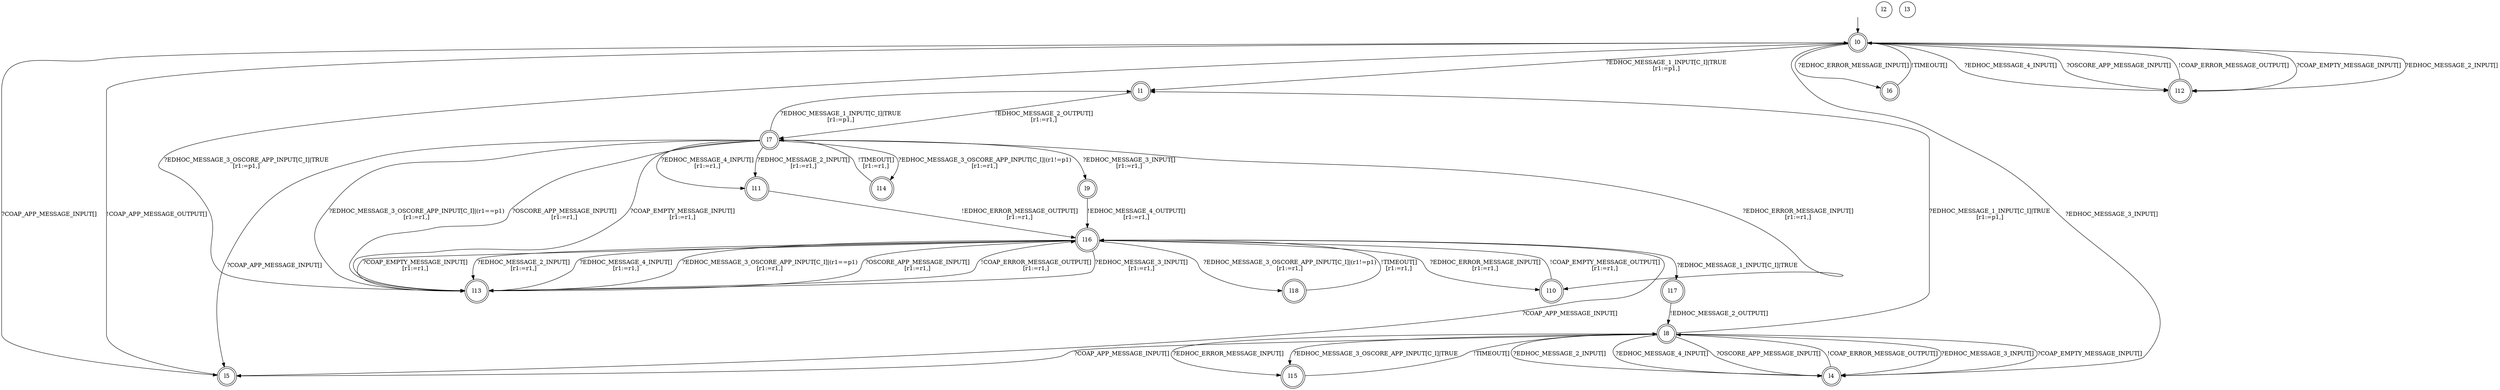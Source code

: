 digraph RA {
"" [shape=none,label=<>]
"l0" [shape=doublecircle]
"l1" [shape=doublecircle]
"l2" [shape=circle]
"l3" [shape=circle]
"l4" [shape=doublecircle]
"l5" [shape=doublecircle]
"l6" [shape=doublecircle]
"l7" [shape=doublecircle]
"l8" [shape=doublecircle]
"l9" [shape=doublecircle]
"l10" [shape=doublecircle]
"l11" [shape=doublecircle]
"l12" [shape=doublecircle]
"l13" [shape=doublecircle]
"l14" [shape=doublecircle]
"l15" [shape=doublecircle]
"l16" [shape=doublecircle]
"l17" [shape=doublecircle]
"l18" [shape=doublecircle]
"" -> "l0"
"l0" -> "l1" [label=<?EDHOC_MESSAGE_1_INPUT[C_I]|TRUE<BR />[r1:=p1,]>]
"l0" -> "l4" [label=<?EDHOC_MESSAGE_3_INPUT[]>]
"l0" -> "l5" [label=<?COAP_APP_MESSAGE_INPUT[]>]
"l0" -> "l6" [label=<?EDHOC_ERROR_MESSAGE_INPUT[]>]
"l0" -> "l12" [label=<?COAP_EMPTY_MESSAGE_INPUT[]>]
"l0" -> "l12" [label=<?EDHOC_MESSAGE_2_INPUT[]>]
"l0" -> "l12" [label=<?EDHOC_MESSAGE_4_INPUT[]>]
"l0" -> "l12" [label=<?OSCORE_APP_MESSAGE_INPUT[]>]
"l0" -> "l13" [label=<?EDHOC_MESSAGE_3_OSCORE_APP_INPUT[C_I]|TRUE<BR />[r1:=p1,]>]
"l1" -> "l7" [label=<!EDHOC_MESSAGE_2_OUTPUT[]<BR />[r1:=r1,]>]
"l4" -> "l8" [label=<!COAP_ERROR_MESSAGE_OUTPUT[]>]
"l5" -> "l0" [label=<!COAP_APP_MESSAGE_OUTPUT[]>]
"l6" -> "l0" [label=<!TIMEOUT[]>]
"l7" -> "l1" [label=<?EDHOC_MESSAGE_1_INPUT[C_I]|TRUE<BR />[r1:=p1,]>]
"l7" -> "l5" [label=<?COAP_APP_MESSAGE_INPUT[]>]
"l7" -> "l9" [label=<?EDHOC_MESSAGE_3_INPUT[]<BR />[r1:=r1,]>]
"l7" -> "l10" [label=<?EDHOC_ERROR_MESSAGE_INPUT[]<BR />[r1:=r1,]>]
"l7" -> "l11" [label=<?EDHOC_MESSAGE_2_INPUT[]<BR />[r1:=r1,]>]
"l7" -> "l11" [label=<?EDHOC_MESSAGE_4_INPUT[]<BR />[r1:=r1,]>]
"l7" -> "l13" [label=<?COAP_EMPTY_MESSAGE_INPUT[]<BR />[r1:=r1,]>]
"l7" -> "l13" [label=<?EDHOC_MESSAGE_3_OSCORE_APP_INPUT[C_I]|(r1==p1)<BR />[r1:=r1,]>]
"l7" -> "l14" [label=<?EDHOC_MESSAGE_3_OSCORE_APP_INPUT[C_I]|(r1!=p1)<BR />[r1:=r1,]>]
"l7" -> "l13" [label=<?OSCORE_APP_MESSAGE_INPUT[]<BR />[r1:=r1,]>]
"l8" -> "l1" [label=<?EDHOC_MESSAGE_1_INPUT[C_I]|TRUE<BR />[r1:=p1,]>]
"l8" -> "l4" [label=<?EDHOC_MESSAGE_3_INPUT[]>]
"l8" -> "l4" [label=<?COAP_EMPTY_MESSAGE_INPUT[]>]
"l8" -> "l4" [label=<?EDHOC_MESSAGE_2_INPUT[]>]
"l8" -> "l4" [label=<?EDHOC_MESSAGE_4_INPUT[]>]
"l8" -> "l4" [label=<?OSCORE_APP_MESSAGE_INPUT[]>]
"l8" -> "l5" [label=<?COAP_APP_MESSAGE_INPUT[]>]
"l8" -> "l15" [label=<?EDHOC_ERROR_MESSAGE_INPUT[]>]
"l8" -> "l15" [label=<?EDHOC_MESSAGE_3_OSCORE_APP_INPUT[C_I]|TRUE>]
"l9" -> "l16" [label=<!EDHOC_MESSAGE_4_OUTPUT[]<BR />[r1:=r1,]>]
"l10" -> "l16" [label=<!COAP_EMPTY_MESSAGE_OUTPUT[]<BR />[r1:=r1,]>]
"l11" -> "l16" [label=<!EDHOC_ERROR_MESSAGE_OUTPUT[]<BR />[r1:=r1,]>]
"l12" -> "l0" [label=<!COAP_ERROR_MESSAGE_OUTPUT[]>]
"l13" -> "l16" [label=<!COAP_ERROR_MESSAGE_OUTPUT[]<BR />[r1:=r1,]>]
"l14" -> "l7" [label=<!TIMEOUT[]<BR />[r1:=r1,]>]
"l15" -> "l8" [label=<!TIMEOUT[]>]
"l16" -> "l5" [label=<?COAP_APP_MESSAGE_INPUT[]>]
"l16" -> "l10" [label=<?EDHOC_ERROR_MESSAGE_INPUT[]<BR />[r1:=r1,]>]
"l16" -> "l13" [label=<?EDHOC_MESSAGE_3_INPUT[]<BR />[r1:=r1,]>]
"l16" -> "l13" [label=<?COAP_EMPTY_MESSAGE_INPUT[]<BR />[r1:=r1,]>]
"l16" -> "l13" [label=<?EDHOC_MESSAGE_2_INPUT[]<BR />[r1:=r1,]>]
"l16" -> "l13" [label=<?EDHOC_MESSAGE_4_INPUT[]<BR />[r1:=r1,]>]
"l16" -> "l13" [label=<?EDHOC_MESSAGE_3_OSCORE_APP_INPUT[C_I]|(r1==p1)<BR />[r1:=r1,]>]
"l16" -> "l18" [label=<?EDHOC_MESSAGE_3_OSCORE_APP_INPUT[C_I]|(r1!=p1)<BR />[r1:=r1,]>]
"l16" -> "l13" [label=<?OSCORE_APP_MESSAGE_INPUT[]<BR />[r1:=r1,]>]
"l16" -> "l17" [label=<?EDHOC_MESSAGE_1_INPUT[C_I]|TRUE>]
"l17" -> "l8" [label=<!EDHOC_MESSAGE_2_OUTPUT[]>]
"l18" -> "l16" [label=<!TIMEOUT[]<BR />[r1:=r1,]>]
}

